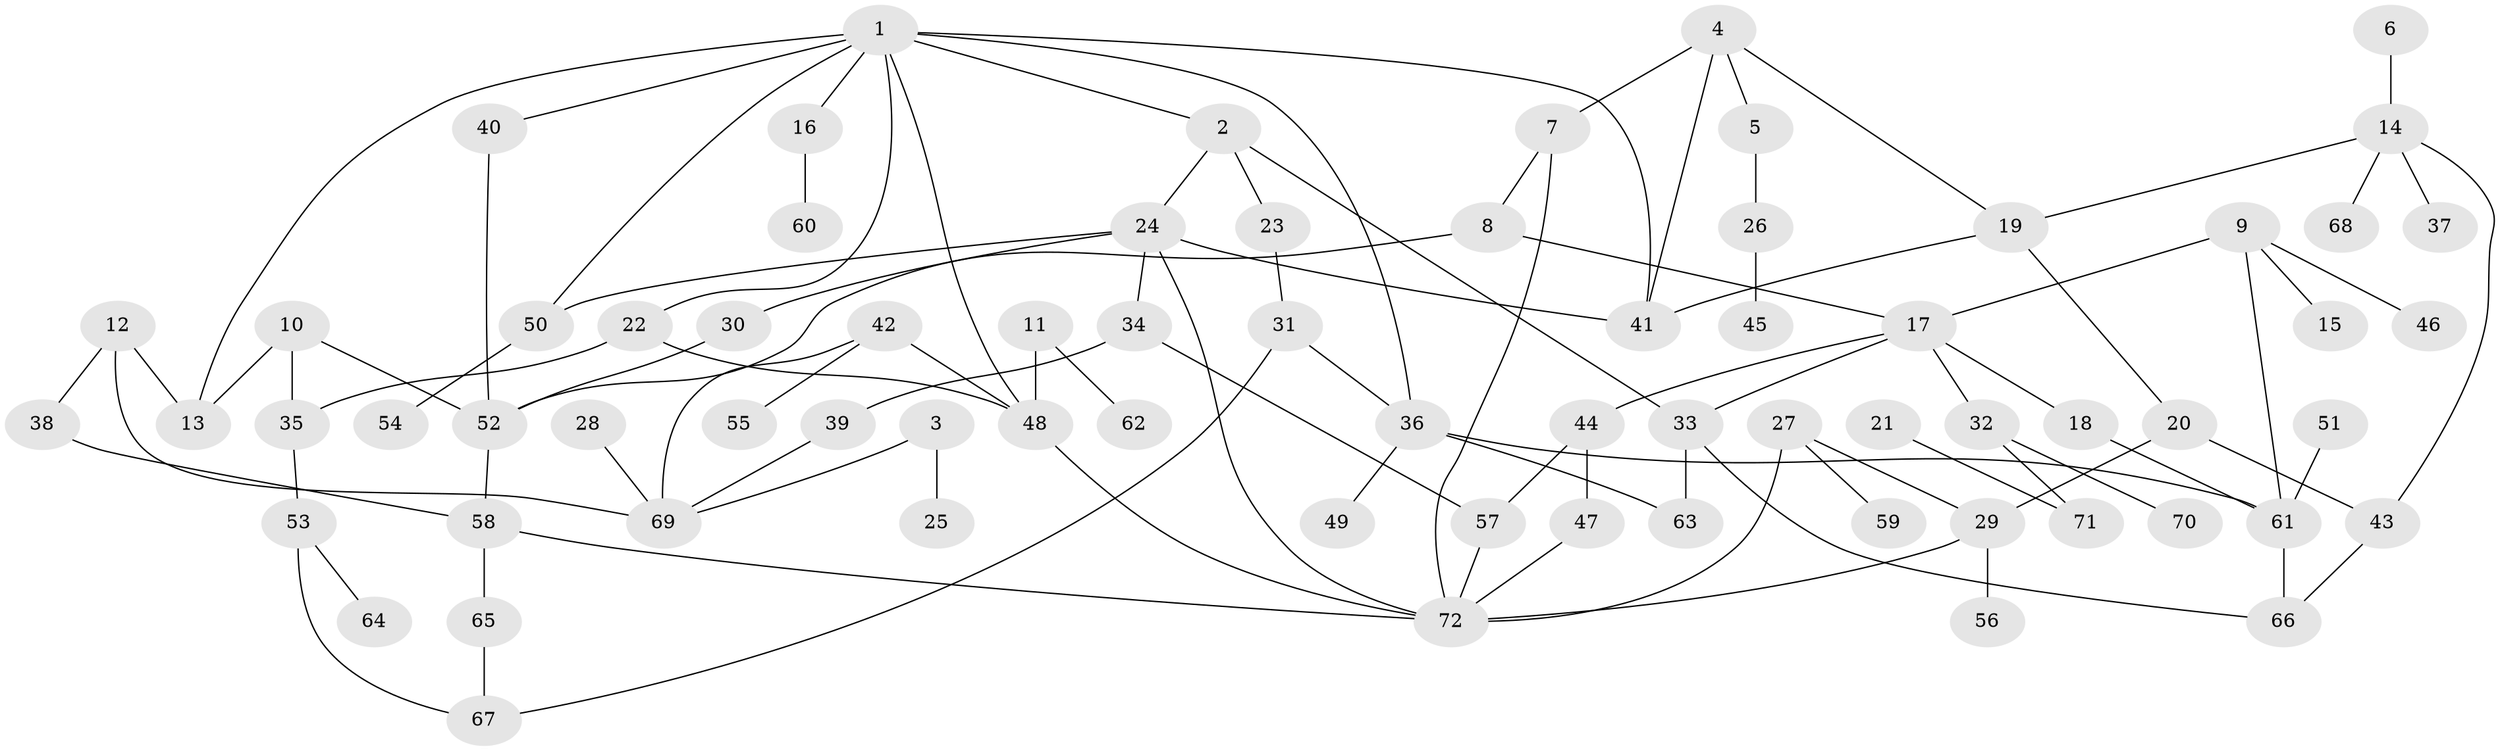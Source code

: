 // original degree distribution, {5: 0.04861111111111111, 6: 0.034722222222222224, 8: 0.006944444444444444, 3: 0.16666666666666666, 4: 0.09722222222222222, 1: 0.3402777777777778, 2: 0.2986111111111111, 10: 0.006944444444444444}
// Generated by graph-tools (version 1.1) at 2025/01/03/09/25 03:01:09]
// undirected, 72 vertices, 100 edges
graph export_dot {
graph [start="1"]
  node [color=gray90,style=filled];
  1;
  2;
  3;
  4;
  5;
  6;
  7;
  8;
  9;
  10;
  11;
  12;
  13;
  14;
  15;
  16;
  17;
  18;
  19;
  20;
  21;
  22;
  23;
  24;
  25;
  26;
  27;
  28;
  29;
  30;
  31;
  32;
  33;
  34;
  35;
  36;
  37;
  38;
  39;
  40;
  41;
  42;
  43;
  44;
  45;
  46;
  47;
  48;
  49;
  50;
  51;
  52;
  53;
  54;
  55;
  56;
  57;
  58;
  59;
  60;
  61;
  62;
  63;
  64;
  65;
  66;
  67;
  68;
  69;
  70;
  71;
  72;
  1 -- 2 [weight=1.0];
  1 -- 13 [weight=1.0];
  1 -- 16 [weight=1.0];
  1 -- 22 [weight=1.0];
  1 -- 36 [weight=1.0];
  1 -- 40 [weight=1.0];
  1 -- 41 [weight=1.0];
  1 -- 48 [weight=1.0];
  1 -- 50 [weight=1.0];
  2 -- 23 [weight=1.0];
  2 -- 24 [weight=1.0];
  2 -- 33 [weight=1.0];
  3 -- 25 [weight=1.0];
  3 -- 69 [weight=1.0];
  4 -- 5 [weight=1.0];
  4 -- 7 [weight=1.0];
  4 -- 19 [weight=1.0];
  4 -- 41 [weight=1.0];
  5 -- 26 [weight=1.0];
  6 -- 14 [weight=1.0];
  7 -- 8 [weight=1.0];
  7 -- 72 [weight=1.0];
  8 -- 17 [weight=1.0];
  8 -- 52 [weight=1.0];
  9 -- 15 [weight=1.0];
  9 -- 17 [weight=1.0];
  9 -- 46 [weight=1.0];
  9 -- 61 [weight=1.0];
  10 -- 13 [weight=1.0];
  10 -- 35 [weight=1.0];
  10 -- 52 [weight=1.0];
  11 -- 48 [weight=1.0];
  11 -- 62 [weight=1.0];
  12 -- 13 [weight=1.0];
  12 -- 38 [weight=1.0];
  12 -- 69 [weight=1.0];
  14 -- 19 [weight=1.0];
  14 -- 37 [weight=1.0];
  14 -- 43 [weight=1.0];
  14 -- 68 [weight=1.0];
  16 -- 60 [weight=1.0];
  17 -- 18 [weight=1.0];
  17 -- 32 [weight=1.0];
  17 -- 33 [weight=1.0];
  17 -- 44 [weight=1.0];
  18 -- 61 [weight=1.0];
  19 -- 20 [weight=1.0];
  19 -- 41 [weight=1.0];
  20 -- 29 [weight=1.0];
  20 -- 43 [weight=1.0];
  21 -- 71 [weight=1.0];
  22 -- 35 [weight=1.0];
  22 -- 48 [weight=1.0];
  23 -- 31 [weight=1.0];
  24 -- 30 [weight=1.0];
  24 -- 34 [weight=1.0];
  24 -- 41 [weight=1.0];
  24 -- 50 [weight=1.0];
  24 -- 72 [weight=1.0];
  26 -- 45 [weight=1.0];
  27 -- 29 [weight=1.0];
  27 -- 59 [weight=1.0];
  27 -- 72 [weight=1.0];
  28 -- 69 [weight=1.0];
  29 -- 56 [weight=1.0];
  29 -- 72 [weight=1.0];
  30 -- 52 [weight=1.0];
  31 -- 36 [weight=1.0];
  31 -- 67 [weight=1.0];
  32 -- 70 [weight=1.0];
  32 -- 71 [weight=1.0];
  33 -- 63 [weight=1.0];
  33 -- 66 [weight=1.0];
  34 -- 39 [weight=1.0];
  34 -- 57 [weight=1.0];
  35 -- 53 [weight=1.0];
  36 -- 49 [weight=1.0];
  36 -- 61 [weight=1.0];
  36 -- 63 [weight=1.0];
  38 -- 58 [weight=2.0];
  39 -- 69 [weight=1.0];
  40 -- 52 [weight=1.0];
  42 -- 48 [weight=1.0];
  42 -- 55 [weight=1.0];
  42 -- 69 [weight=1.0];
  43 -- 66 [weight=1.0];
  44 -- 47 [weight=1.0];
  44 -- 57 [weight=1.0];
  47 -- 72 [weight=1.0];
  48 -- 72 [weight=1.0];
  50 -- 54 [weight=1.0];
  51 -- 61 [weight=1.0];
  52 -- 58 [weight=1.0];
  53 -- 64 [weight=1.0];
  53 -- 67 [weight=1.0];
  57 -- 72 [weight=1.0];
  58 -- 65 [weight=1.0];
  58 -- 72 [weight=1.0];
  61 -- 66 [weight=1.0];
  65 -- 67 [weight=1.0];
}
